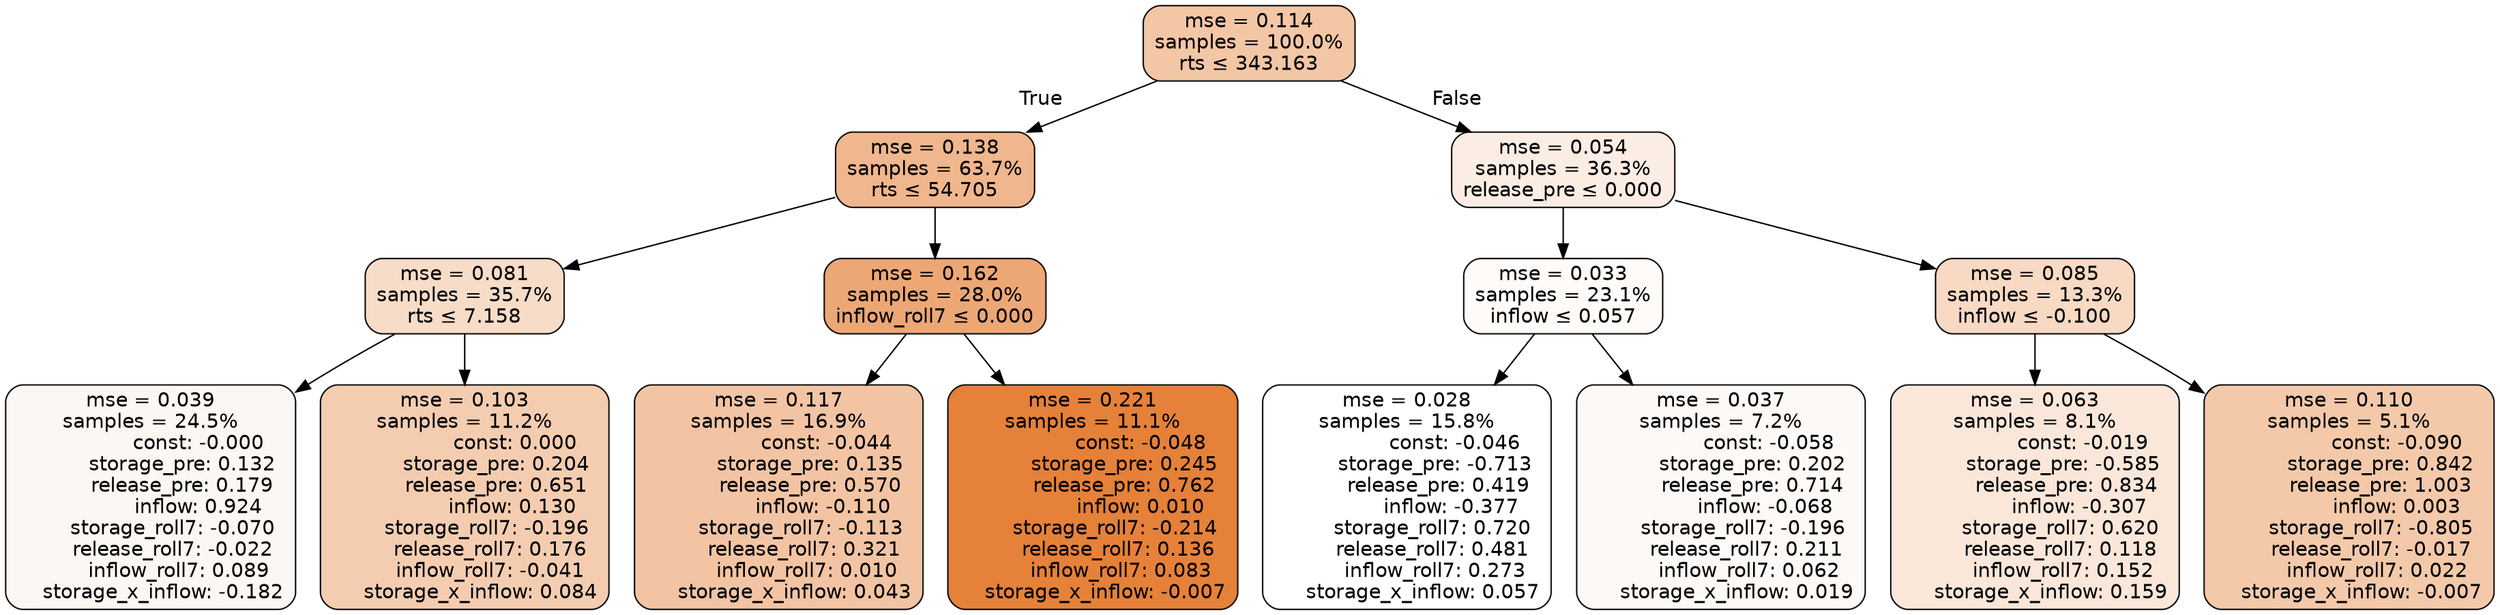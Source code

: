 digraph tree {
bgcolor="transparent"
node [shape=rectangle, style="filled, rounded", color="black", fontname=helvetica] ;
edge [fontname=helvetica] ;
	"0" [label="mse = 0.114
samples = 100.0%
rts &le; 343.163", fillcolor="#f3c6a6"]
	"1" [label="mse = 0.138
samples = 63.7%
rts &le; 54.705", fillcolor="#f0b68d"]
	"2" [label="mse = 0.081
samples = 35.7%
rts &le; 7.158", fillcolor="#f7dcc8"]
	"3" [label="mse = 0.039
samples = 24.5%
               const: -0.000
          storage_pre: 0.132
          release_pre: 0.179
               inflow: 0.924
       storage_roll7: -0.070
       release_roll7: -0.022
         inflow_roll7: 0.089
    storage_x_inflow: -0.182", fillcolor="#fdf7f3"]
	"4" [label="mse = 0.103
samples = 11.2%
                const: 0.000
          storage_pre: 0.204
          release_pre: 0.651
               inflow: 0.130
       storage_roll7: -0.196
        release_roll7: 0.176
        inflow_roll7: -0.041
     storage_x_inflow: 0.084", fillcolor="#f4cdb1"]
	"5" [label="mse = 0.162
samples = 28.0%
inflow_roll7 &le; 0.000", fillcolor="#eca775"]
	"6" [label="mse = 0.117
samples = 16.9%
               const: -0.044
          storage_pre: 0.135
          release_pre: 0.570
              inflow: -0.110
       storage_roll7: -0.113
        release_roll7: 0.321
         inflow_roll7: 0.010
     storage_x_inflow: 0.043", fillcolor="#f3c4a3"]
	"7" [label="mse = 0.221
samples = 11.1%
               const: -0.048
          storage_pre: 0.245
          release_pre: 0.762
               inflow: 0.010
       storage_roll7: -0.214
        release_roll7: 0.136
         inflow_roll7: 0.083
    storage_x_inflow: -0.007", fillcolor="#e58139"]
	"8" [label="mse = 0.054
samples = 36.3%
release_pre &le; 0.000", fillcolor="#fbede3"]
	"9" [label="mse = 0.033
samples = 23.1%
inflow &le; 0.057", fillcolor="#fefbf9"]
	"10" [label="mse = 0.028
samples = 15.8%
               const: -0.046
         storage_pre: -0.713
          release_pre: 0.419
              inflow: -0.377
        storage_roll7: 0.720
        release_roll7: 0.481
         inflow_roll7: 0.273
     storage_x_inflow: 0.057", fillcolor="#ffffff"]
	"11" [label="mse = 0.037
samples = 7.2%
               const: -0.058
          storage_pre: 0.202
          release_pre: 0.714
              inflow: -0.068
       storage_roll7: -0.196
        release_roll7: 0.211
         inflow_roll7: 0.062
     storage_x_inflow: 0.019", fillcolor="#fdf9f6"]
	"12" [label="mse = 0.085
samples = 13.3%
inflow &le; -0.100", fillcolor="#f7d9c4"]
	"13" [label="mse = 0.063
samples = 8.1%
               const: -0.019
         storage_pre: -0.585
          release_pre: 0.834
              inflow: -0.307
        storage_roll7: 0.620
        release_roll7: 0.118
         inflow_roll7: 0.152
     storage_x_inflow: 0.159", fillcolor="#fae7da"]
	"14" [label="mse = 0.110
samples = 5.1%
               const: -0.090
          storage_pre: 0.842
          release_pre: 1.003
               inflow: 0.003
       storage_roll7: -0.805
       release_roll7: -0.017
         inflow_roll7: 0.022
    storage_x_inflow: -0.007", fillcolor="#f3c9aa"]

	"0" -> "1" [labeldistance=2.5, labelangle=45, headlabel="True"]
	"1" -> "2"
	"2" -> "3"
	"2" -> "4"
	"1" -> "5"
	"5" -> "6"
	"5" -> "7"
	"0" -> "8" [labeldistance=2.5, labelangle=-45, headlabel="False"]
	"8" -> "9"
	"9" -> "10"
	"9" -> "11"
	"8" -> "12"
	"12" -> "13"
	"12" -> "14"
}
